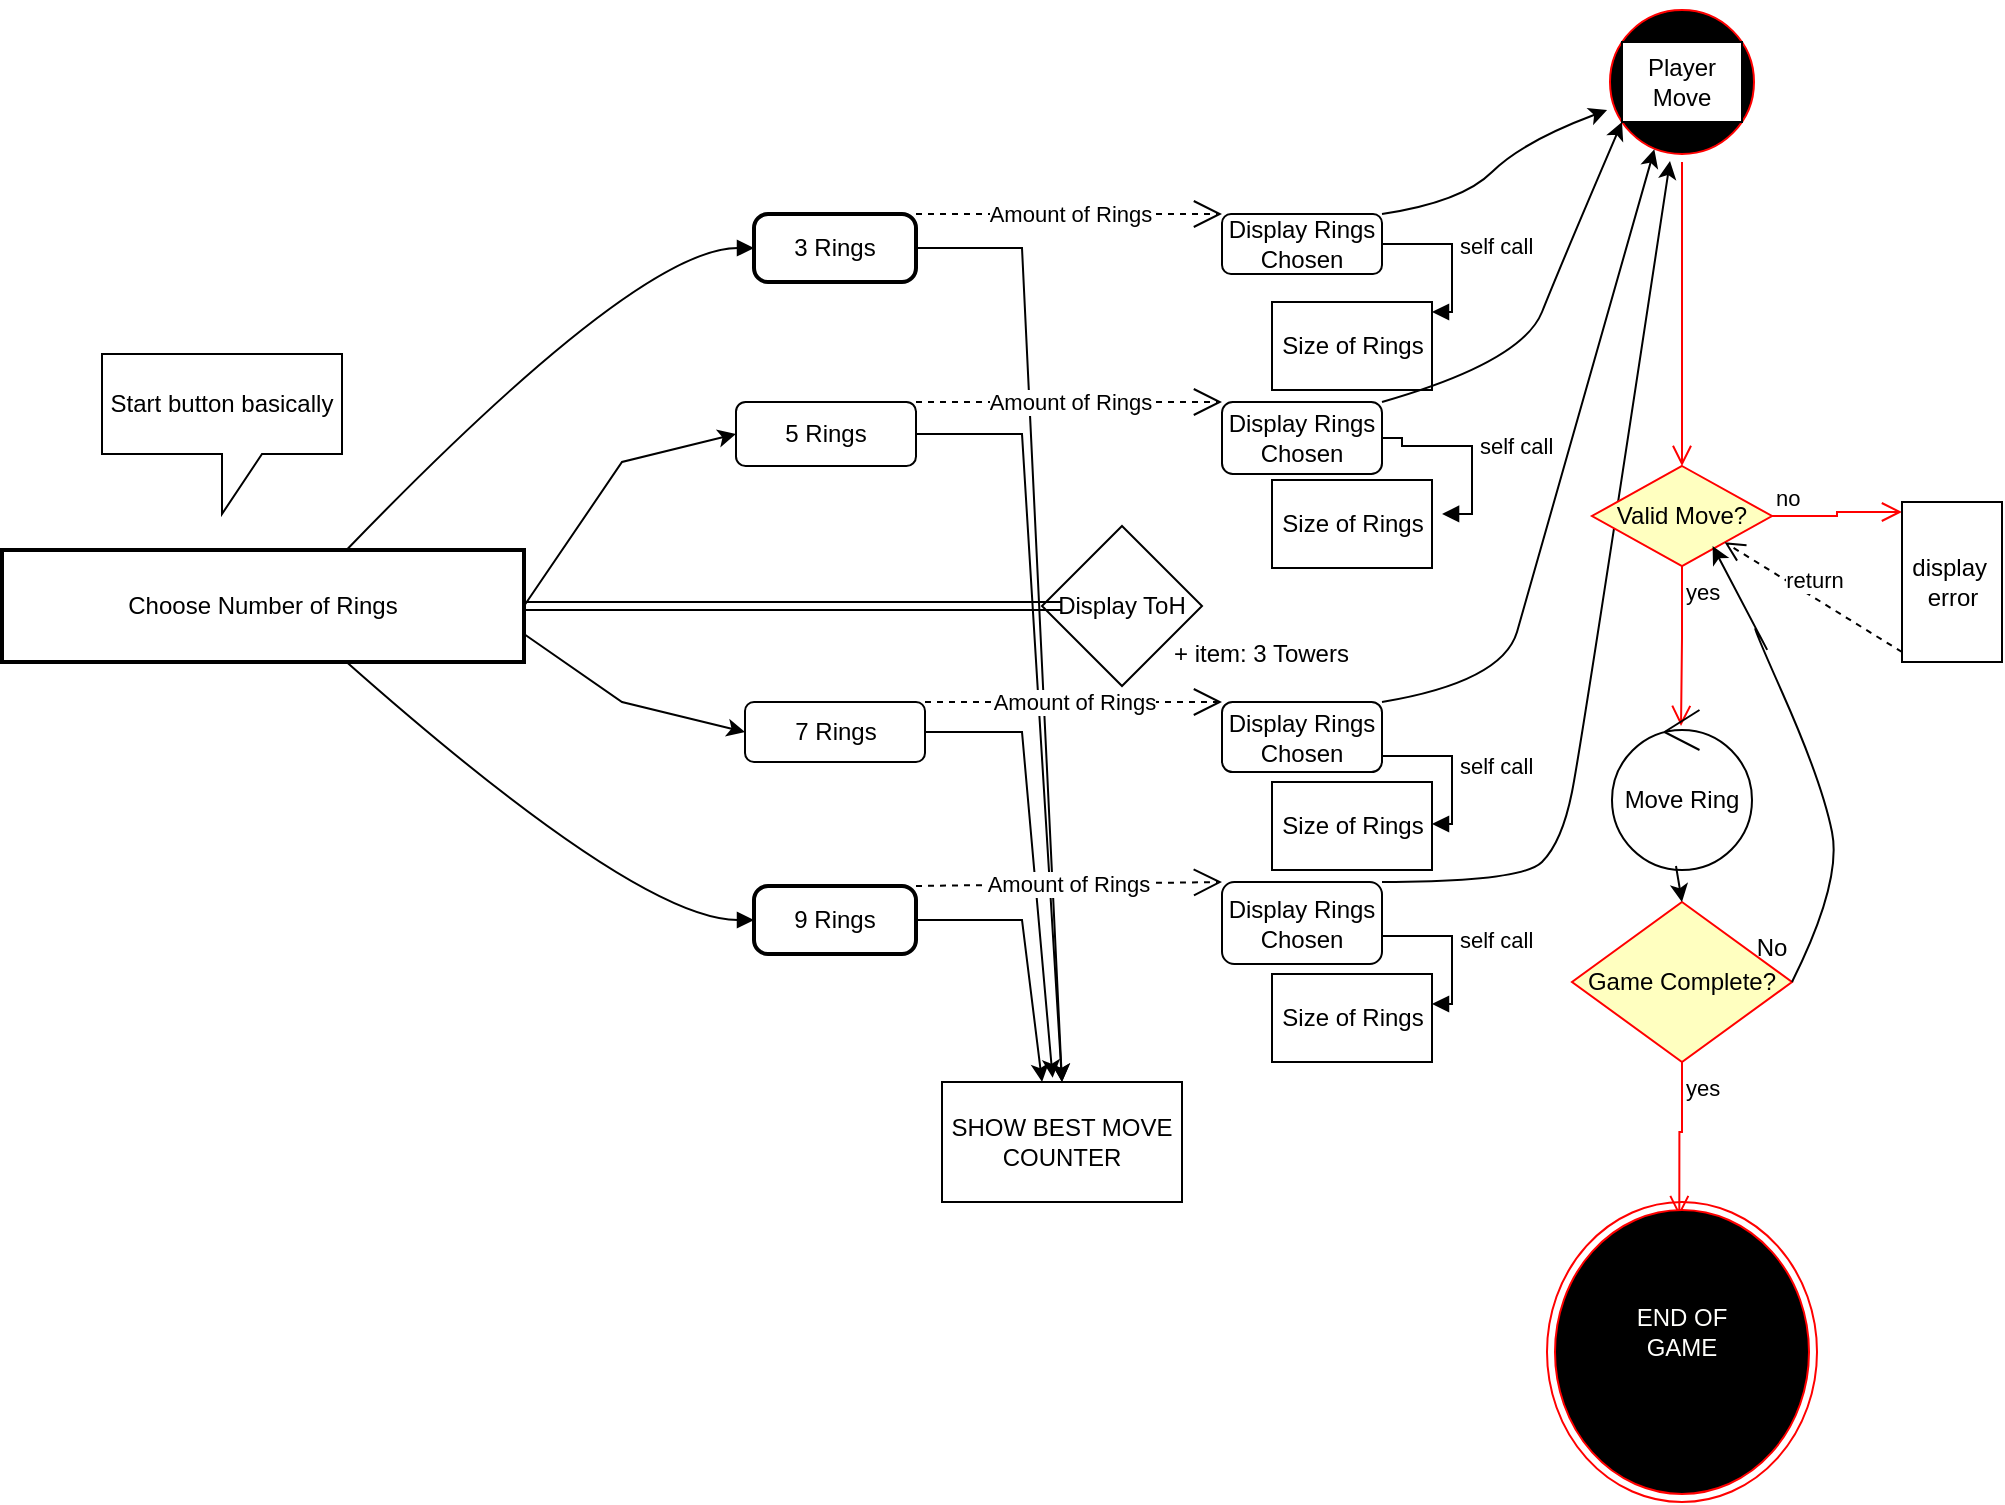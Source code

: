 <mxfile version="24.7.13">
  <diagram name="Page-1" id="QfWTIGqjXxxfTMF75qht">
    <mxGraphModel dx="1338" dy="1353" grid="1" gridSize="10" guides="1" tooltips="1" connect="1" arrows="1" fold="1" page="1" pageScale="1" pageWidth="850" pageHeight="1100" math="0" shadow="0">
      <root>
        <mxCell id="0" />
        <mxCell id="1" parent="0" />
        <mxCell id="2" value="Choose Number of Rings" style="whiteSpace=wrap;strokeWidth=2;" parent="1" vertex="1">
          <mxGeometry x="-210" y="294" width="261" height="56" as="geometry" />
        </mxCell>
        <mxCell id="3" value="3 Rings" style="rounded=1;absoluteArcSize=1;arcSize=14;whiteSpace=wrap;strokeWidth=2;" parent="1" vertex="1">
          <mxGeometry x="166" y="126" width="81" height="34" as="geometry" />
        </mxCell>
        <mxCell id="4" value="9 Rings" style="rounded=1;absoluteArcSize=1;arcSize=14;whiteSpace=wrap;strokeWidth=2;" parent="1" vertex="1">
          <mxGeometry x="166" y="462" width="81" height="34" as="geometry" />
        </mxCell>
        <mxCell id="20" value="" style="curved=1;startArrow=none;endArrow=block;exitX=0.66;exitY=0;entryX=0;entryY=0.5;" parent="1" source="2" target="3" edge="1">
          <mxGeometry relative="1" as="geometry">
            <Array as="points">
              <mxPoint x="108" y="143" />
            </Array>
          </mxGeometry>
        </mxCell>
        <mxCell id="21" value="" style="curved=1;startArrow=none;endArrow=block;exitX=0.66;exitY=1;entryX=0;entryY=0.5;" parent="1" source="2" target="4" edge="1">
          <mxGeometry relative="1" as="geometry">
            <Array as="points">
              <mxPoint x="108" y="479" />
            </Array>
          </mxGeometry>
        </mxCell>
        <mxCell id="PUsAC2bPZzbohQSxc9YF-43" value="5 Rings" style="rounded=1;whiteSpace=wrap;html=1;" vertex="1" parent="1">
          <mxGeometry x="157" y="220" width="90" height="32" as="geometry" />
        </mxCell>
        <mxCell id="PUsAC2bPZzbohQSxc9YF-44" value="" style="endArrow=classic;html=1;rounded=0;exitX=1;exitY=0.5;exitDx=0;exitDy=0;entryX=0;entryY=0.5;entryDx=0;entryDy=0;" edge="1" parent="1" source="2" target="PUsAC2bPZzbohQSxc9YF-43">
          <mxGeometry relative="1" as="geometry">
            <mxPoint x="250" y="350" as="sourcePoint" />
            <mxPoint x="350" y="350" as="targetPoint" />
            <Array as="points">
              <mxPoint x="100" y="250" />
            </Array>
          </mxGeometry>
        </mxCell>
        <mxCell id="PUsAC2bPZzbohQSxc9YF-46" value="7 Rings" style="rounded=1;whiteSpace=wrap;html=1;" vertex="1" parent="1">
          <mxGeometry x="161.5" y="370" width="90" height="30" as="geometry" />
        </mxCell>
        <mxCell id="PUsAC2bPZzbohQSxc9YF-47" value="" style="endArrow=classic;html=1;rounded=0;exitX=1;exitY=0.75;exitDx=0;exitDy=0;entryX=0;entryY=0.5;entryDx=0;entryDy=0;" edge="1" parent="1" source="2" target="PUsAC2bPZzbohQSxc9YF-46">
          <mxGeometry relative="1" as="geometry">
            <mxPoint x="140" y="360" as="sourcePoint" />
            <mxPoint x="240" y="360" as="targetPoint" />
            <Array as="points">
              <mxPoint x="100" y="370" />
            </Array>
          </mxGeometry>
        </mxCell>
        <mxCell id="PUsAC2bPZzbohQSxc9YF-49" value="SHOW BEST MOVE COUNTER" style="rounded=0;whiteSpace=wrap;html=1;" vertex="1" parent="1">
          <mxGeometry x="260" y="560" width="120" height="60" as="geometry" />
        </mxCell>
        <mxCell id="PUsAC2bPZzbohQSxc9YF-51" value="" style="endArrow=classic;html=1;rounded=0;exitX=1;exitY=0.5;exitDx=0;exitDy=0;entryX=0.5;entryY=0;entryDx=0;entryDy=0;" edge="1" parent="1" source="3" target="PUsAC2bPZzbohQSxc9YF-49">
          <mxGeometry width="50" height="50" relative="1" as="geometry">
            <mxPoint x="300" y="200" as="sourcePoint" />
            <mxPoint x="350" y="150" as="targetPoint" />
            <Array as="points">
              <mxPoint x="300" y="143" />
            </Array>
          </mxGeometry>
        </mxCell>
        <mxCell id="PUsAC2bPZzbohQSxc9YF-52" value="" style="endArrow=classic;html=1;rounded=0;exitX=1;exitY=0.5;exitDx=0;exitDy=0;entryX=0.5;entryY=0;entryDx=0;entryDy=0;" edge="1" parent="1" source="PUsAC2bPZzbohQSxc9YF-43" target="PUsAC2bPZzbohQSxc9YF-49">
          <mxGeometry width="50" height="50" relative="1" as="geometry">
            <mxPoint x="300" y="200" as="sourcePoint" />
            <mxPoint x="350" y="150" as="targetPoint" />
            <Array as="points">
              <mxPoint x="300" y="236" />
            </Array>
          </mxGeometry>
        </mxCell>
        <mxCell id="PUsAC2bPZzbohQSxc9YF-53" value="" style="endArrow=classic;html=1;rounded=0;exitX=1;exitY=0.5;exitDx=0;exitDy=0;entryX=0.461;entryY=-0.036;entryDx=0;entryDy=0;entryPerimeter=0;" edge="1" parent="1" source="PUsAC2bPZzbohQSxc9YF-46" target="PUsAC2bPZzbohQSxc9YF-49">
          <mxGeometry width="50" height="50" relative="1" as="geometry">
            <mxPoint x="300" y="200" as="sourcePoint" />
            <mxPoint x="350" y="150" as="targetPoint" />
            <Array as="points">
              <mxPoint x="300" y="385" />
            </Array>
          </mxGeometry>
        </mxCell>
        <mxCell id="PUsAC2bPZzbohQSxc9YF-54" value="" style="endArrow=classic;html=1;rounded=0;exitX=1;exitY=0.5;exitDx=0;exitDy=0;entryX=0.417;entryY=0;entryDx=0;entryDy=0;entryPerimeter=0;" edge="1" parent="1" source="4" target="PUsAC2bPZzbohQSxc9YF-49">
          <mxGeometry width="50" height="50" relative="1" as="geometry">
            <mxPoint x="300" y="200" as="sourcePoint" />
            <mxPoint x="350" y="150" as="targetPoint" />
            <Array as="points">
              <mxPoint x="300" y="479" />
            </Array>
          </mxGeometry>
        </mxCell>
        <mxCell id="PUsAC2bPZzbohQSxc9YF-55" value="Display ToH" style="rhombus;whiteSpace=wrap;html=1;" vertex="1" parent="1">
          <mxGeometry x="310" y="282" width="80" height="80" as="geometry" />
        </mxCell>
        <mxCell id="PUsAC2bPZzbohQSxc9YF-56" value="" style="shape=link;html=1;rounded=0;exitX=1;exitY=0.5;exitDx=0;exitDy=0;entryX=0.125;entryY=0.5;entryDx=0;entryDy=0;entryPerimeter=0;" edge="1" parent="1" source="2" target="PUsAC2bPZzbohQSxc9YF-55">
          <mxGeometry width="100" relative="1" as="geometry">
            <mxPoint x="160" y="200" as="sourcePoint" />
            <mxPoint x="260" y="200" as="targetPoint" />
          </mxGeometry>
        </mxCell>
        <mxCell id="PUsAC2bPZzbohQSxc9YF-57" value="Start button basically" style="shape=callout;whiteSpace=wrap;html=1;perimeter=calloutPerimeter;" vertex="1" parent="1">
          <mxGeometry x="-160" y="196" width="120" height="80" as="geometry" />
        </mxCell>
        <mxCell id="PUsAC2bPZzbohQSxc9YF-59" value="+ item: 3 Towers" style="text;strokeColor=none;fillColor=none;align=left;verticalAlign=top;spacingLeft=4;spacingRight=4;overflow=hidden;rotatable=0;points=[[0,0.5],[1,0.5]];portConstraint=eastwest;whiteSpace=wrap;html=1;" vertex="1" parent="1">
          <mxGeometry x="370" y="332" width="100" height="38" as="geometry" />
        </mxCell>
        <mxCell id="PUsAC2bPZzbohQSxc9YF-60" value="Display Rings Chosen" style="rounded=1;whiteSpace=wrap;html=1;" vertex="1" parent="1">
          <mxGeometry x="400" y="126" width="80" height="30" as="geometry" />
        </mxCell>
        <mxCell id="PUsAC2bPZzbohQSxc9YF-61" value="Display Rings Chosen" style="rounded=1;whiteSpace=wrap;html=1;" vertex="1" parent="1">
          <mxGeometry x="400" y="220" width="80" height="36" as="geometry" />
        </mxCell>
        <mxCell id="PUsAC2bPZzbohQSxc9YF-62" value="Display Rings Chosen" style="rounded=1;whiteSpace=wrap;html=1;" vertex="1" parent="1">
          <mxGeometry x="400" y="370" width="80" height="35" as="geometry" />
        </mxCell>
        <mxCell id="PUsAC2bPZzbohQSxc9YF-63" value="Display Rings Chosen" style="rounded=1;whiteSpace=wrap;html=1;" vertex="1" parent="1">
          <mxGeometry x="400" y="460" width="80" height="41" as="geometry" />
        </mxCell>
        <mxCell id="PUsAC2bPZzbohQSxc9YF-64" value="Amount of Rings" style="endArrow=open;endSize=12;dashed=1;html=1;rounded=0;exitX=1;exitY=0;exitDx=0;exitDy=0;entryX=0;entryY=0;entryDx=0;entryDy=0;" edge="1" parent="1" source="3" target="PUsAC2bPZzbohQSxc9YF-60">
          <mxGeometry width="160" relative="1" as="geometry">
            <mxPoint x="230" y="110" as="sourcePoint" />
            <mxPoint x="390" y="110" as="targetPoint" />
          </mxGeometry>
        </mxCell>
        <mxCell id="PUsAC2bPZzbohQSxc9YF-65" value="Amount of Rings" style="endArrow=open;endSize=12;dashed=1;html=1;rounded=0;exitX=1;exitY=0;exitDx=0;exitDy=0;entryX=0;entryY=0;entryDx=0;entryDy=0;" edge="1" parent="1" source="PUsAC2bPZzbohQSxc9YF-43" target="PUsAC2bPZzbohQSxc9YF-61">
          <mxGeometry x="0.002" width="160" relative="1" as="geometry">
            <mxPoint x="340" y="60" as="sourcePoint" />
            <mxPoint x="500" y="60" as="targetPoint" />
            <mxPoint as="offset" />
          </mxGeometry>
        </mxCell>
        <mxCell id="PUsAC2bPZzbohQSxc9YF-66" value="Amount of Rings" style="endArrow=open;endSize=12;dashed=1;html=1;rounded=0;exitX=1;exitY=0;exitDx=0;exitDy=0;entryX=0;entryY=0;entryDx=0;entryDy=0;" edge="1" parent="1" source="PUsAC2bPZzbohQSxc9YF-46" target="PUsAC2bPZzbohQSxc9YF-62">
          <mxGeometry width="160" relative="1" as="geometry">
            <mxPoint x="340" y="60" as="sourcePoint" />
            <mxPoint x="500" y="60" as="targetPoint" />
          </mxGeometry>
        </mxCell>
        <mxCell id="PUsAC2bPZzbohQSxc9YF-67" value="Amount of Rings" style="endArrow=open;endSize=12;dashed=1;html=1;rounded=0;exitX=1;exitY=0;exitDx=0;exitDy=0;entryX=0;entryY=0;entryDx=0;entryDy=0;" edge="1" parent="1" source="4" target="PUsAC2bPZzbohQSxc9YF-63">
          <mxGeometry width="160" relative="1" as="geometry">
            <mxPoint x="340" y="60" as="sourcePoint" />
            <mxPoint x="500" y="60" as="targetPoint" />
          </mxGeometry>
        </mxCell>
        <mxCell id="PUsAC2bPZzbohQSxc9YF-68" value="Size of Rings" style="html=1;points=[[0,0,0,0,5],[0,1,0,0,-5],[1,0,0,0,5],[1,1,0,0,-5]];perimeter=orthogonalPerimeter;outlineConnect=0;targetShapes=umlLifeline;portConstraint=eastwest;newEdgeStyle={&quot;curved&quot;:0,&quot;rounded&quot;:0};" vertex="1" parent="1">
          <mxGeometry x="425" y="170" width="80" height="44" as="geometry" />
        </mxCell>
        <mxCell id="PUsAC2bPZzbohQSxc9YF-69" value="self call" style="html=1;align=left;spacingLeft=2;endArrow=block;rounded=0;edgeStyle=orthogonalEdgeStyle;curved=0;rounded=0;exitX=1;exitY=0.25;exitDx=0;exitDy=0;" edge="1" target="PUsAC2bPZzbohQSxc9YF-68" parent="1" source="PUsAC2bPZzbohQSxc9YF-60">
          <mxGeometry relative="1" as="geometry">
            <mxPoint x="480" y="150" as="sourcePoint" />
            <Array as="points">
              <mxPoint x="480" y="141" />
              <mxPoint x="515" y="141" />
              <mxPoint x="515" y="175" />
            </Array>
          </mxGeometry>
        </mxCell>
        <mxCell id="PUsAC2bPZzbohQSxc9YF-70" value="Size of Rings" style="html=1;points=[[0,0,0,0,5],[0,1,0,0,-5],[1,0,0,0,5],[1,1,0,0,-5]];perimeter=orthogonalPerimeter;outlineConnect=0;targetShapes=umlLifeline;portConstraint=eastwest;newEdgeStyle={&quot;curved&quot;:0,&quot;rounded&quot;:0};" vertex="1" parent="1">
          <mxGeometry x="425" y="259" width="80" height="44" as="geometry" />
        </mxCell>
        <mxCell id="PUsAC2bPZzbohQSxc9YF-72" value="self call" style="html=1;align=left;spacingLeft=2;endArrow=block;rounded=0;edgeStyle=orthogonalEdgeStyle;curved=0;rounded=0;exitX=1;exitY=0.5;exitDx=0;exitDy=0;entryX=1.063;entryY=0.386;entryDx=0;entryDy=0;entryPerimeter=0;" edge="1" parent="1" source="PUsAC2bPZzbohQSxc9YF-61" target="PUsAC2bPZzbohQSxc9YF-70">
          <mxGeometry relative="1" as="geometry">
            <mxPoint x="490" y="235" as="sourcePoint" />
            <Array as="points">
              <mxPoint x="490" y="238" />
              <mxPoint x="490" y="242" />
              <mxPoint x="525" y="242" />
              <mxPoint x="525" y="276" />
            </Array>
            <mxPoint x="515" y="276" as="targetPoint" />
          </mxGeometry>
        </mxCell>
        <mxCell id="PUsAC2bPZzbohQSxc9YF-73" value="Size of Rings" style="html=1;points=[[0,0,0,0,5],[0,1,0,0,-5],[1,0,0,0,5],[1,1,0,0,-5]];perimeter=orthogonalPerimeter;outlineConnect=0;targetShapes=umlLifeline;portConstraint=eastwest;newEdgeStyle={&quot;curved&quot;:0,&quot;rounded&quot;:0};" vertex="1" parent="1">
          <mxGeometry x="425" y="410" width="80" height="44" as="geometry" />
        </mxCell>
        <mxCell id="PUsAC2bPZzbohQSxc9YF-74" value="Size of Rings" style="html=1;points=[[0,0,0,0,5],[0,1,0,0,-5],[1,0,0,0,5],[1,1,0,0,-5]];perimeter=orthogonalPerimeter;outlineConnect=0;targetShapes=umlLifeline;portConstraint=eastwest;newEdgeStyle={&quot;curved&quot;:0,&quot;rounded&quot;:0};" vertex="1" parent="1">
          <mxGeometry x="425" y="506" width="80" height="44" as="geometry" />
        </mxCell>
        <mxCell id="PUsAC2bPZzbohQSxc9YF-75" value="self call" style="html=1;align=left;spacingLeft=2;endArrow=block;rounded=0;edgeStyle=orthogonalEdgeStyle;curved=0;rounded=0;" edge="1" parent="1" source="PUsAC2bPZzbohQSxc9YF-62" target="PUsAC2bPZzbohQSxc9YF-73">
          <mxGeometry relative="1" as="geometry">
            <mxPoint x="480" y="390" as="sourcePoint" />
            <Array as="points">
              <mxPoint x="515" y="397" />
              <mxPoint x="515" y="431" />
            </Array>
            <mxPoint x="505" y="431" as="targetPoint" />
          </mxGeometry>
        </mxCell>
        <mxCell id="PUsAC2bPZzbohQSxc9YF-76" value="self call" style="html=1;align=left;spacingLeft=2;endArrow=block;rounded=0;edgeStyle=orthogonalEdgeStyle;curved=0;rounded=0;exitX=1;exitY=0.5;exitDx=0;exitDy=0;" edge="1" parent="1" source="PUsAC2bPZzbohQSxc9YF-63" target="PUsAC2bPZzbohQSxc9YF-74">
          <mxGeometry relative="1" as="geometry">
            <mxPoint x="480" y="480" as="sourcePoint" />
            <Array as="points">
              <mxPoint x="480" y="487" />
              <mxPoint x="515" y="487" />
              <mxPoint x="515" y="521" />
            </Array>
            <mxPoint x="505" y="521" as="targetPoint" />
          </mxGeometry>
        </mxCell>
        <mxCell id="PUsAC2bPZzbohQSxc9YF-79" value="j" style="ellipse;html=1;shape=startState;fillColor=#000000;strokeColor=#ff0000;" vertex="1" parent="1">
          <mxGeometry x="590" y="20" width="80" height="80" as="geometry" />
        </mxCell>
        <mxCell id="PUsAC2bPZzbohQSxc9YF-80" value="" style="edgeStyle=orthogonalEdgeStyle;html=1;verticalAlign=bottom;endArrow=open;endSize=8;strokeColor=#ff0000;rounded=0;entryX=0.5;entryY=0;entryDx=0;entryDy=0;" edge="1" source="PUsAC2bPZzbohQSxc9YF-79" parent="1" target="PUsAC2bPZzbohQSxc9YF-88">
          <mxGeometry relative="1" as="geometry">
            <mxPoint x="630" y="240" as="targetPoint" />
          </mxGeometry>
        </mxCell>
        <mxCell id="PUsAC2bPZzbohQSxc9YF-82" value="Player Move" style="rounded=0;whiteSpace=wrap;html=1;" vertex="1" parent="1">
          <mxGeometry x="600" y="40" width="60" height="40" as="geometry" />
        </mxCell>
        <mxCell id="PUsAC2bPZzbohQSxc9YF-83" value="" style="curved=1;endArrow=classic;html=1;rounded=0;exitX=1;exitY=0;exitDx=0;exitDy=0;" edge="1" parent="1" source="PUsAC2bPZzbohQSxc9YF-60" target="PUsAC2bPZzbohQSxc9YF-79">
          <mxGeometry width="50" height="50" relative="1" as="geometry">
            <mxPoint x="490" y="70" as="sourcePoint" />
            <mxPoint x="540" y="20" as="targetPoint" />
            <Array as="points">
              <mxPoint x="520" y="120" />
              <mxPoint x="550" y="90" />
            </Array>
          </mxGeometry>
        </mxCell>
        <mxCell id="PUsAC2bPZzbohQSxc9YF-84" value="" style="curved=1;endArrow=classic;html=1;rounded=0;exitX=1;exitY=0;exitDx=0;exitDy=0;entryX=0;entryY=1;entryDx=0;entryDy=0;" edge="1" parent="1" source="PUsAC2bPZzbohQSxc9YF-61" target="PUsAC2bPZzbohQSxc9YF-82">
          <mxGeometry width="50" height="50" relative="1" as="geometry">
            <mxPoint x="570" y="200" as="sourcePoint" />
            <mxPoint x="620" y="150" as="targetPoint" />
            <Array as="points">
              <mxPoint x="550" y="200" />
              <mxPoint x="570" y="150" />
            </Array>
          </mxGeometry>
        </mxCell>
        <mxCell id="PUsAC2bPZzbohQSxc9YF-85" value="" style="curved=1;endArrow=classic;html=1;rounded=0;exitX=1;exitY=0;exitDx=0;exitDy=0;entryX=0.327;entryY=0.921;entryDx=0;entryDy=0;entryPerimeter=0;" edge="1" parent="1" source="PUsAC2bPZzbohQSxc9YF-62" target="PUsAC2bPZzbohQSxc9YF-79">
          <mxGeometry width="50" height="50" relative="1" as="geometry">
            <mxPoint x="505" y="362" as="sourcePoint" />
            <mxPoint x="555" y="312" as="targetPoint" />
            <Array as="points">
              <mxPoint x="540" y="360" />
              <mxPoint x="555" y="310" />
            </Array>
          </mxGeometry>
        </mxCell>
        <mxCell id="PUsAC2bPZzbohQSxc9YF-86" value="" style="curved=1;endArrow=classic;html=1;rounded=0;exitX=1;exitY=0;exitDx=0;exitDy=0;" edge="1" parent="1" source="PUsAC2bPZzbohQSxc9YF-63" target="PUsAC2bPZzbohQSxc9YF-79">
          <mxGeometry width="50" height="50" relative="1" as="geometry">
            <mxPoint x="560" y="450" as="sourcePoint" />
            <mxPoint x="610" y="400" as="targetPoint" />
            <Array as="points">
              <mxPoint x="550" y="460" />
              <mxPoint x="570" y="440" />
              <mxPoint x="580" y="390" />
            </Array>
          </mxGeometry>
        </mxCell>
        <mxCell id="PUsAC2bPZzbohQSxc9YF-88" value="Valid Move?" style="rhombus;whiteSpace=wrap;html=1;fontColor=#000000;fillColor=#ffffc0;strokeColor=#ff0000;" vertex="1" parent="1">
          <mxGeometry x="585" y="252" width="90" height="50" as="geometry" />
        </mxCell>
        <mxCell id="PUsAC2bPZzbohQSxc9YF-89" value="no" style="edgeStyle=orthogonalEdgeStyle;html=1;align=left;verticalAlign=bottom;endArrow=open;endSize=8;strokeColor=#ff0000;rounded=0;entryX=0;entryY=0;entryDx=0;entryDy=5;entryPerimeter=0;" edge="1" source="PUsAC2bPZzbohQSxc9YF-88" parent="1" target="PUsAC2bPZzbohQSxc9YF-92">
          <mxGeometry x="-1" relative="1" as="geometry">
            <mxPoint x="740" y="275" as="targetPoint" />
          </mxGeometry>
        </mxCell>
        <mxCell id="PUsAC2bPZzbohQSxc9YF-90" value="yes" style="edgeStyle=orthogonalEdgeStyle;html=1;align=left;verticalAlign=top;endArrow=open;endSize=8;strokeColor=#ff0000;rounded=0;entryX=0.493;entryY=0.1;entryDx=0;entryDy=0;entryPerimeter=0;" edge="1" source="PUsAC2bPZzbohQSxc9YF-88" parent="1" target="PUsAC2bPZzbohQSxc9YF-91">
          <mxGeometry x="-1" relative="1" as="geometry">
            <mxPoint x="630" y="370" as="targetPoint" />
          </mxGeometry>
        </mxCell>
        <mxCell id="PUsAC2bPZzbohQSxc9YF-91" value="Move Ring" style="ellipse;shape=umlControl;whiteSpace=wrap;html=1;" vertex="1" parent="1">
          <mxGeometry x="595" y="374" width="70" height="80" as="geometry" />
        </mxCell>
        <mxCell id="PUsAC2bPZzbohQSxc9YF-92" value="display&amp;nbsp;&lt;div&gt;error&lt;/div&gt;" style="html=1;points=[[0,0,0,0,5],[0,1,0,0,-5],[1,0,0,0,5],[1,1,0,0,-5]];perimeter=orthogonalPerimeter;outlineConnect=0;targetShapes=umlLifeline;portConstraint=eastwest;newEdgeStyle={&quot;curved&quot;:0,&quot;rounded&quot;:0};" vertex="1" parent="1">
          <mxGeometry x="740" y="270" width="50" height="80" as="geometry" />
        </mxCell>
        <mxCell id="PUsAC2bPZzbohQSxc9YF-94" value="return" style="html=1;verticalAlign=bottom;endArrow=open;dashed=1;endSize=8;curved=0;rounded=0;exitX=0;exitY=1;exitDx=0;exitDy=-5;" edge="1" source="PUsAC2bPZzbohQSxc9YF-92" parent="1" target="PUsAC2bPZzbohQSxc9YF-88">
          <mxGeometry relative="1" as="geometry">
            <mxPoint x="720" y="435" as="targetPoint" />
          </mxGeometry>
        </mxCell>
        <mxCell id="PUsAC2bPZzbohQSxc9YF-95" value="Game Complete?" style="rhombus;whiteSpace=wrap;html=1;fontColor=#000000;fillColor=#ffffc0;strokeColor=#ff0000;" vertex="1" parent="1">
          <mxGeometry x="575" y="470" width="110" height="80" as="geometry" />
        </mxCell>
        <mxCell id="PUsAC2bPZzbohQSxc9YF-97" value="yes" style="edgeStyle=orthogonalEdgeStyle;html=1;align=left;verticalAlign=top;endArrow=open;endSize=8;strokeColor=#ff0000;rounded=0;entryX=0.49;entryY=0.047;entryDx=0;entryDy=0;entryPerimeter=0;" edge="1" source="PUsAC2bPZzbohQSxc9YF-95" parent="1" target="PUsAC2bPZzbohQSxc9YF-102">
          <mxGeometry x="-1" relative="1" as="geometry">
            <mxPoint x="630" y="620" as="targetPoint" />
          </mxGeometry>
        </mxCell>
        <mxCell id="PUsAC2bPZzbohQSxc9YF-98" value="" style="endArrow=classic;html=1;rounded=0;entryX=0.5;entryY=0;entryDx=0;entryDy=0;exitX=0.457;exitY=0.975;exitDx=0;exitDy=0;exitPerimeter=0;" edge="1" parent="1" source="PUsAC2bPZzbohQSxc9YF-91" target="PUsAC2bPZzbohQSxc9YF-95">
          <mxGeometry width="50" height="50" relative="1" as="geometry">
            <mxPoint x="580" y="220" as="sourcePoint" />
            <mxPoint x="630" y="170" as="targetPoint" />
          </mxGeometry>
        </mxCell>
        <mxCell id="PUsAC2bPZzbohQSxc9YF-99" value="" style="curved=1;endArrow=classic;html=1;rounded=0;exitX=1;exitY=0.5;exitDx=0;exitDy=0;entryX=0.67;entryY=0.8;entryDx=0;entryDy=0;entryPerimeter=0;" edge="1" parent="1" source="PUsAC2bPZzbohQSxc9YF-95" target="PUsAC2bPZzbohQSxc9YF-88">
          <mxGeometry width="50" height="50" relative="1" as="geometry">
            <mxPoint x="785" y="698" as="sourcePoint" />
            <mxPoint x="730" y="358" as="targetPoint" />
            <Array as="points">
              <mxPoint x="710" y="460" />
              <mxPoint x="700" y="410" />
              <mxPoint x="660" y="320" />
              <mxPoint x="680" y="358" />
            </Array>
          </mxGeometry>
        </mxCell>
        <mxCell id="PUsAC2bPZzbohQSxc9YF-100" value="No" style="text;html=1;align=center;verticalAlign=middle;whiteSpace=wrap;rounded=0;" vertex="1" parent="1">
          <mxGeometry x="660" y="485" width="30" height="16" as="geometry" />
        </mxCell>
        <mxCell id="PUsAC2bPZzbohQSxc9YF-102" value="" style="ellipse;html=1;shape=endState;fillColor=#000000;strokeColor=#ff0000;" vertex="1" parent="1">
          <mxGeometry x="562.5" y="620" width="135" height="150" as="geometry" />
        </mxCell>
        <mxCell id="PUsAC2bPZzbohQSxc9YF-103" value="&lt;font color=&quot;#fffffc&quot;&gt;END OF GAME&lt;/font&gt;" style="text;html=1;align=center;verticalAlign=middle;whiteSpace=wrap;rounded=0;" vertex="1" parent="1">
          <mxGeometry x="600" y="670" width="60" height="30" as="geometry" />
        </mxCell>
      </root>
    </mxGraphModel>
  </diagram>
</mxfile>
